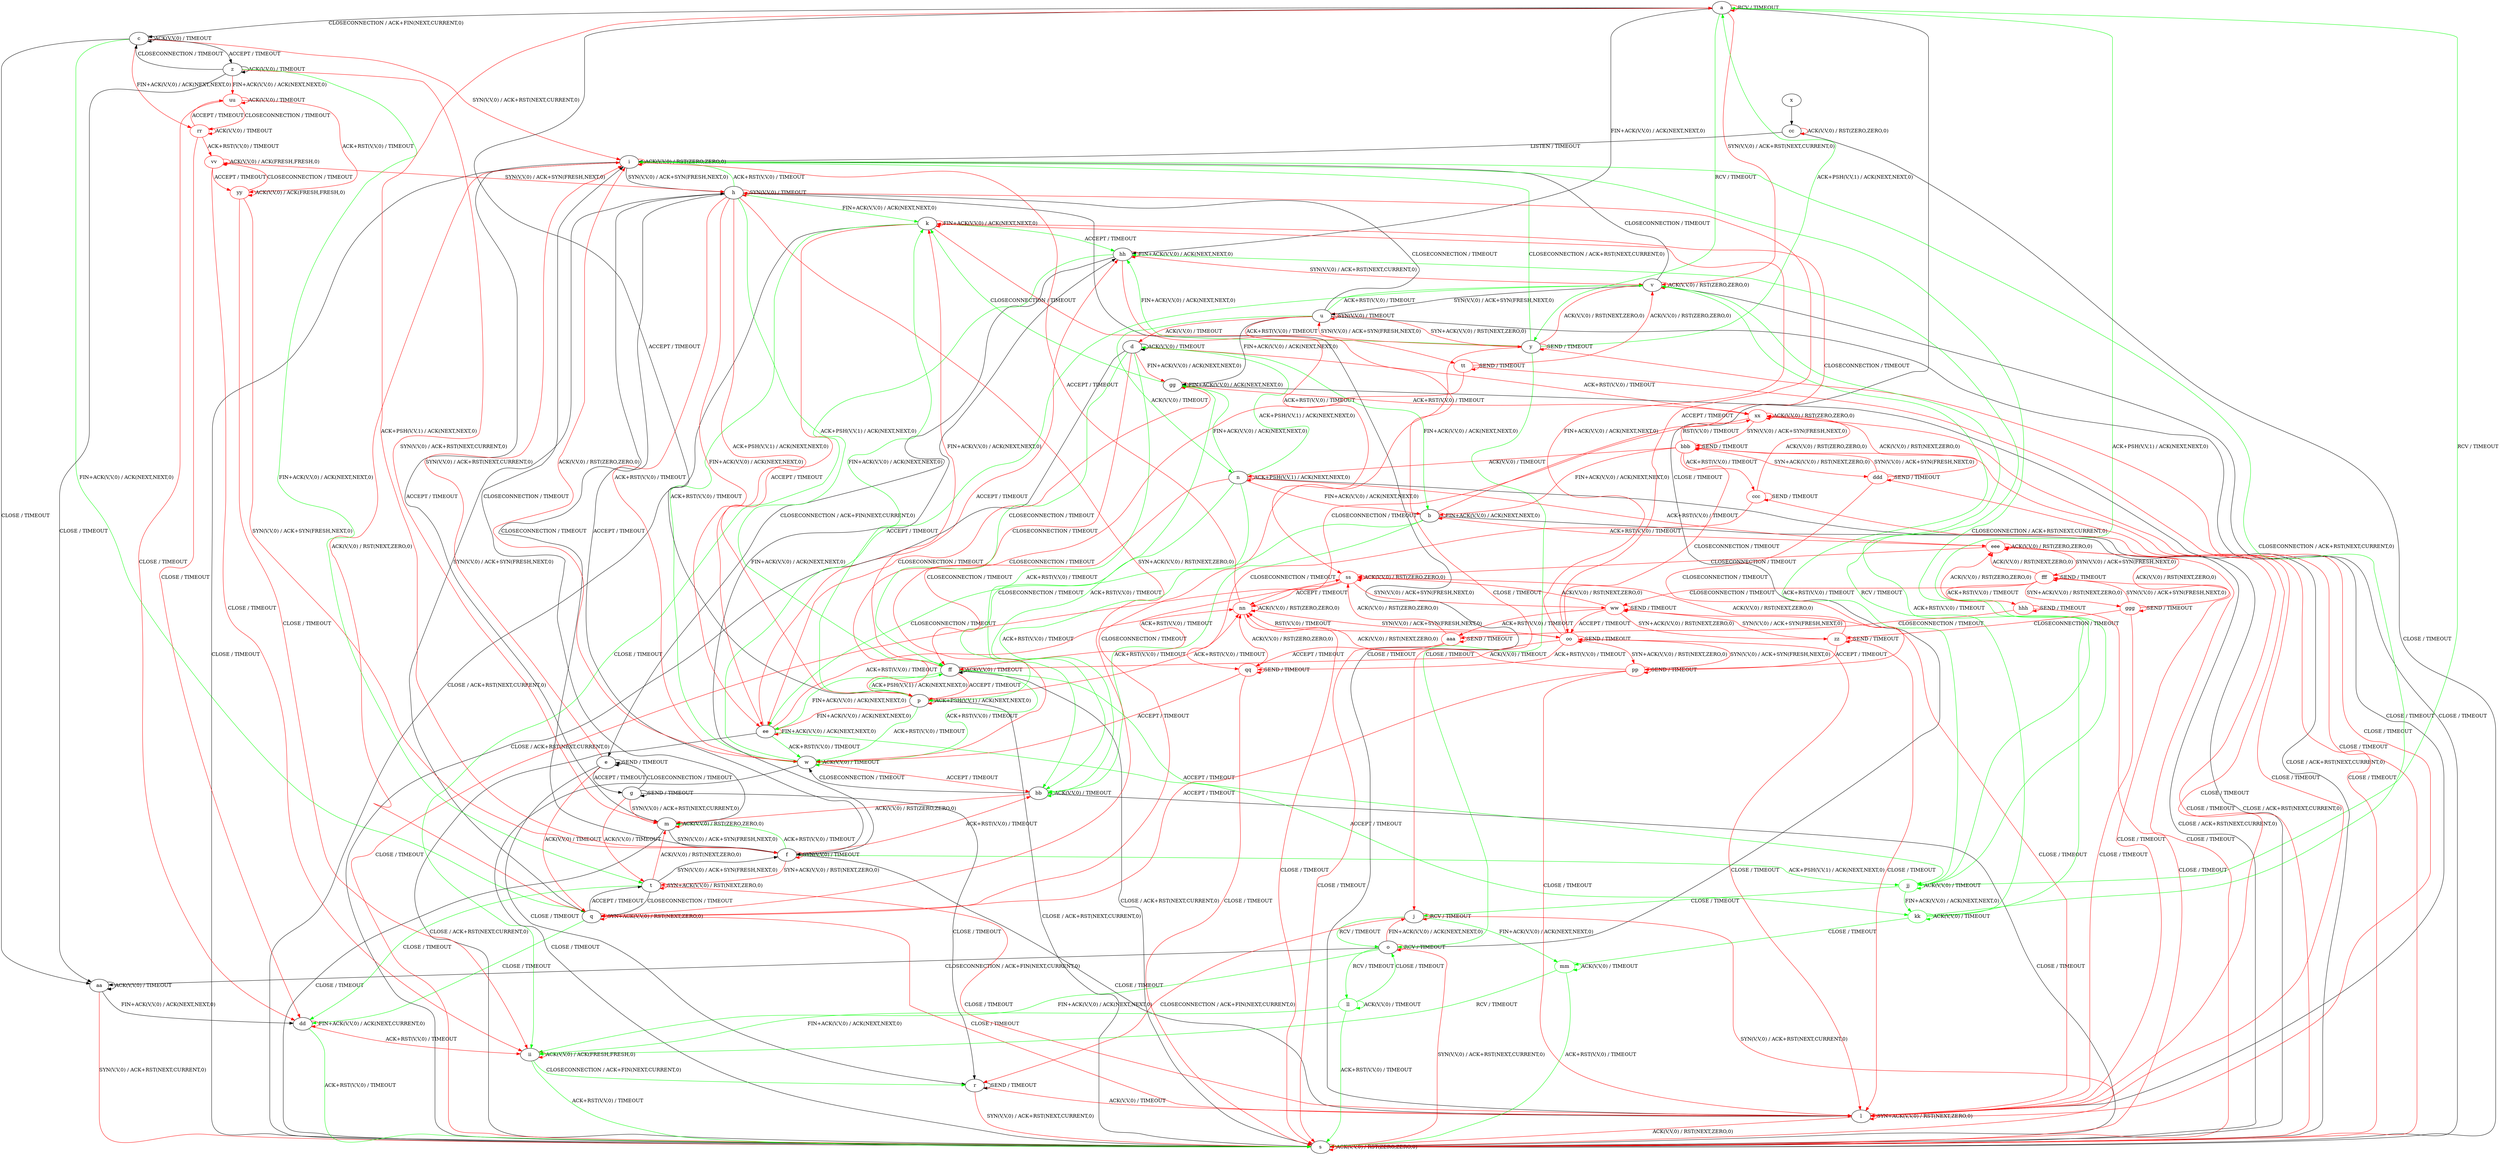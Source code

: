 digraph "" {
	graph ["Incoming time"=7.935426235198975,
		"Outgoing time"=10.862671136856079,
		Output="{'States': 60, 'Transitions': 945, 'Filename': '../results/tcp/TCP_FreeBSD_Server-TCP_Windows8_Server-cvc4-3.dot'}",
		Reference="{'States': 56, 'Transitions': 716, 'Filename': '../subjects/tcp/TCP_FreeBSD_Server.dot'}",
		Solver=cvc4,
		Updated="{'States': 39, 'Transitions': 495, 'Filename': '../subjects/tcp/TCP_Windows8_Server.dot'}",
		"f-measure"=0.4393063583815029,
		precision=0.5373737373737374,
		recall=0.3715083798882682
	];
	a -> a [key=0,
	color=red,
	label="RCV / TIMEOUT"];
a -> c [key=0,
label="CLOSECONNECTION / ACK+FIN(NEXT,CURRENT,0)"];
a -> o [key=0,
label="CLOSE / TIMEOUT"];
a -> v [key=0,
color=red,
label="SYN(V,V,0) / ACK+RST(NEXT,CURRENT,0)"];
a -> y [key=0,
color=green,
label="RCV / TIMEOUT"];
a -> hh [key=0,
label="FIN+ACK(V,V,0) / ACK(NEXT,NEXT,0)"];
jj [color=green];
a -> jj [key=0,
color=green,
label="ACK+PSH(V,V,1) / ACK(NEXT,NEXT,0)"];
b -> b [key=0,
color=red,
label="FIN+ACK(V,V,0) / ACK(NEXT,NEXT,0)"];
b -> k [key=0,
color=red,
label="CLOSECONNECTION / TIMEOUT"];
b -> s [key=0,
label="CLOSE / ACK+RST(NEXT,CURRENT,0)"];
b -> bb [key=0,
color=green,
label="ACK+RST(V,V,0) / TIMEOUT"];
b -> ee [key=0,
color=green,
label="CLOSECONNECTION / TIMEOUT"];
eee [color=red];
b -> eee [key=0,
color=red,
label="ACK+RST(V,V,0) / TIMEOUT"];
c -> c [key=0,
label="ACK(V,V,0) / TIMEOUT"];
c -> i [key=0,
color=red,
label="SYN(V,V,0) / ACK+RST(NEXT,CURRENT,0)"];
c -> q [key=0,
color=green,
label="FIN+ACK(V,V,0) / ACK(NEXT,NEXT,0)"];
c -> z [key=0,
label="ACCEPT / TIMEOUT"];
c -> aa [key=0,
label="CLOSE / TIMEOUT"];
rr [color=red];
c -> rr [key=0,
color=red,
label="FIN+ACK(V,V,0) / ACK(NEXT,NEXT,0)"];
d -> b [key=0,
color=green,
label="FIN+ACK(V,V,0) / ACK(NEXT,NEXT,0)"];
d -> d [key=0,
label="ACK(V,V,0) / TIMEOUT"];
d -> p [key=0,
color=red,
label="CLOSECONNECTION / TIMEOUT"];
d -> s [key=0,
label="CLOSE / ACK+RST(NEXT,CURRENT,0)"];
d -> bb [key=0,
color=green,
label="ACK+RST(V,V,0) / TIMEOUT"];
d -> ff [key=0,
color=green,
label="CLOSECONNECTION / TIMEOUT"];
d -> gg [key=0,
color=red,
label="FIN+ACK(V,V,0) / ACK(NEXT,NEXT,0)"];
xx [color=red];
d -> xx [key=0,
color=red,
label="ACK+RST(V,V,0) / TIMEOUT"];
e -> e [key=0,
label="SEND / TIMEOUT"];
e -> g [key=0,
label="ACCEPT / TIMEOUT"];
e -> i [key=0,
color=red,
label="SYN(V,V,0) / ACK+RST(NEXT,CURRENT,0)"];
e -> q [key=0,
color=red,
label="ACK(V,V,0) / TIMEOUT"];
e -> r [key=0,
label="CLOSE / TIMEOUT"];
f -> a [key=0,
color=red,
label="ACK+PSH(V,V,1) / ACK(NEXT,NEXT,0)"];
f -> f [key=0,
color=red,
label="SYN(V,V,0) / TIMEOUT"];
f -> h [key=0,
label="CLOSECONNECTION / TIMEOUT"];
f -> l [key=0,
label="CLOSE / TIMEOUT"];
f -> m [key=0,
color=green,
label="ACK+RST(V,V,0) / TIMEOUT"];
f -> t [key=0,
color=red,
label="SYN+ACK(V,V,0) / RST(NEXT,ZERO,0)"];
f -> bb [key=0,
color=red,
label="ACK+RST(V,V,0) / TIMEOUT"];
f -> hh [key=0,
label="FIN+ACK(V,V,0) / ACK(NEXT,NEXT,0)"];
f -> jj [key=0,
color=green,
label="ACK+PSH(V,V,1) / ACK(NEXT,NEXT,0)"];
g -> e [key=0,
label="CLOSECONNECTION / TIMEOUT"];
g -> g [key=0,
label="SEND / TIMEOUT"];
g -> m [key=0,
color=red,
label="SYN(V,V,0) / ACK+RST(NEXT,CURRENT,0)"];
g -> r [key=0,
label="CLOSE / TIMEOUT"];
g -> t [key=0,
color=red,
label="ACK(V,V,0) / TIMEOUT"];
h -> f [key=0,
label="ACCEPT / TIMEOUT"];
h -> h [key=0,
color=red,
label="SYN(V,V,0) / TIMEOUT"];
h -> i [key=0,
color=green,
label="ACK+RST(V,V,0) / TIMEOUT"];
h -> k [key=0,
color=green,
label="FIN+ACK(V,V,0) / ACK(NEXT,NEXT,0)"];
h -> l [key=0,
label="CLOSE / TIMEOUT"];
h -> p [key=0,
color=red,
label="ACK+PSH(V,V,1) / ACK(NEXT,NEXT,0)"];
h -> q [key=0,
color=red,
label="SYN+ACK(V,V,0) / RST(NEXT,ZERO,0)"];
h -> w [key=0,
color=red,
label="ACK+RST(V,V,0) / TIMEOUT"];
h -> ee [key=0,
color=red,
label="FIN+ACK(V,V,0) / ACK(NEXT,NEXT,0)"];
h -> ff [key=0,
color=green,
label="ACK+PSH(V,V,1) / ACK(NEXT,NEXT,0)"];
i -> h [key=0,
label="SYN(V,V,0) / ACK+SYN(FRESH,NEXT,0)"];
i -> i [key=0,
color=red,
label="ACK(V,V,0) / RST(ZERO,ZERO,0)"];
i -> m [key=0,
label="ACCEPT / TIMEOUT"];
i -> s [key=0,
label="CLOSE / TIMEOUT"];
j -> j [key=0,
color=red,
label="RCV / TIMEOUT"];
j -> o [key=0,
color=green,
label="RCV / TIMEOUT"];
j -> r [key=0,
color=red,
label="CLOSECONNECTION / ACK+FIN(NEXT,CURRENT,0)"];
j -> s [key=0,
color=red,
label="SYN(V,V,0) / ACK+RST(NEXT,CURRENT,0)"];
mm [color=green];
j -> mm [key=0,
color=green,
label="FIN+ACK(V,V,0) / ACK(NEXT,NEXT,0)"];
k -> k [key=0,
color=red,
label="FIN+ACK(V,V,0) / ACK(NEXT,NEXT,0)"];
k -> s [key=0,
label="CLOSE / ACK+RST(NEXT,CURRENT,0)"];
k -> w [key=0,
color=green,
label="ACK+RST(V,V,0) / TIMEOUT"];
k -> ee [key=0,
color=red,
label="ACCEPT / TIMEOUT"];
k -> hh [key=0,
color=green,
label="ACCEPT / TIMEOUT"];
ss [color=red];
k -> ss [key=0,
color=red,
label="ACK+RST(V,V,0) / TIMEOUT"];
l -> l [key=0,
color=red,
label="SYN+ACK(V,V,0) / RST(NEXT,ZERO,0)"];
l -> s [key=0,
color=red,
label="ACK(V,V,0) / RST(NEXT,ZERO,0)"];
m -> f [key=0,
label="SYN(V,V,0) / ACK+SYN(FRESH,NEXT,0)"];
m -> i [key=0,
label="CLOSECONNECTION / TIMEOUT"];
m -> m [key=0,
color=red,
label="ACK(V,V,0) / RST(ZERO,ZERO,0)"];
m -> s [key=0,
label="CLOSE / TIMEOUT"];
n -> b [key=0,
color=red,
label="FIN+ACK(V,V,0) / ACK(NEXT,NEXT,0)"];
n -> d [key=0,
color=green,
label="ACK+PSH(V,V,1) / ACK(NEXT,NEXT,0)"];
n -> n [key=0,
color=red,
label="ACK+PSH(V,V,1) / ACK(NEXT,NEXT,0)"];
n -> p [key=0,
color=green,
label="CLOSECONNECTION / TIMEOUT"];
n -> s [key=0,
label="CLOSE / ACK+RST(NEXT,CURRENT,0)"];
n -> bb [key=0,
color=green,
label="ACK+RST(V,V,0) / TIMEOUT"];
n -> ff [key=0,
color=red,
label="CLOSECONNECTION / TIMEOUT"];
n -> gg [key=0,
color=green,
label="FIN+ACK(V,V,0) / ACK(NEXT,NEXT,0)"];
n -> eee [key=0,
color=red,
label="ACK+RST(V,V,0) / TIMEOUT"];
o -> j [key=0,
color=red,
label="FIN+ACK(V,V,0) / ACK(NEXT,NEXT,0)"];
o -> o [key=0,
color=red,
label="RCV / TIMEOUT"];
o -> s [key=0,
color=red,
label="SYN(V,V,0) / ACK+RST(NEXT,CURRENT,0)"];
o -> aa [key=0,
label="CLOSECONNECTION / ACK+FIN(NEXT,CURRENT,0)"];
o -> ii [key=0,
color=green,
label="FIN+ACK(V,V,0) / ACK(NEXT,NEXT,0)"];
ll [color=green];
o -> ll [key=0,
color=green,
label="RCV / TIMEOUT"];
p -> a [key=0,
label="ACCEPT / TIMEOUT"];
p -> k [key=0,
color=green,
label="FIN+ACK(V,V,0) / ACK(NEXT,NEXT,0)"];
p -> p [key=0,
color=red,
label="ACK+PSH(V,V,1) / ACK(NEXT,NEXT,0)"];
p -> s [key=0,
label="CLOSE / ACK+RST(NEXT,CURRENT,0)"];
p -> w [key=0,
color=green,
label="ACK+RST(V,V,0) / TIMEOUT"];
p -> ee [key=0,
color=red,
label="FIN+ACK(V,V,0) / ACK(NEXT,NEXT,0)"];
p -> ff [key=0,
color=green,
label="ACK+PSH(V,V,1) / ACK(NEXT,NEXT,0)"];
nn [color=red];
p -> nn [key=0,
color=red,
label="ACK+RST(V,V,0) / TIMEOUT"];
q -> h [key=0,
label="SYN(V,V,0) / ACK+SYN(FRESH,NEXT,0)"];
q -> i [key=0,
color=red,
label="ACK(V,V,0) / RST(NEXT,ZERO,0)"];
q -> l [key=0,
color=red,
label="CLOSE / TIMEOUT"];
q -> q [key=0,
color=red,
label="SYN+ACK(V,V,0) / RST(NEXT,ZERO,0)"];
q -> t [key=0,
label="ACCEPT / TIMEOUT"];
q -> dd [key=0,
color=green,
label="CLOSE / TIMEOUT"];
r -> l [key=0,
color=red,
label="ACK(V,V,0) / TIMEOUT"];
r -> r [key=0,
label="SEND / TIMEOUT"];
r -> s [key=0,
color=red,
label="SYN(V,V,0) / ACK+RST(NEXT,CURRENT,0)"];
s -> s [key=0,
color=red,
label="ACK(V,V,0) / RST(ZERO,ZERO,0)"];
t -> f [key=0,
label="SYN(V,V,0) / ACK+SYN(FRESH,NEXT,0)"];
t -> l [key=0,
color=red,
label="CLOSE / TIMEOUT"];
t -> m [key=0,
color=red,
label="ACK(V,V,0) / RST(NEXT,ZERO,0)"];
t -> q [key=0,
label="CLOSECONNECTION / TIMEOUT"];
t -> t [key=0,
color=red,
label="SYN+ACK(V,V,0) / RST(NEXT,ZERO,0)"];
t -> dd [key=0,
color=green,
label="CLOSE / TIMEOUT"];
u -> d [key=0,
color=red,
label="ACK(V,V,0) / TIMEOUT"];
u -> h [key=0,
label="CLOSECONNECTION / TIMEOUT"];
u -> l [key=0,
label="CLOSE / TIMEOUT"];
u -> n [key=0,
color=green,
label="ACK(V,V,0) / TIMEOUT"];
u -> u [key=0,
color=red,
label="SYN(V,V,0) / TIMEOUT"];
u -> v [key=0,
color=green,
label="ACK+RST(V,V,0) / TIMEOUT"];
u -> y [key=0,
color=red,
label="SYN+ACK(V,V,0) / RST(NEXT,ZERO,0)"];
u -> gg [key=0,
label="FIN+ACK(V,V,0) / ACK(NEXT,NEXT,0)"];
tt [color=red];
u -> tt [key=0,
color=red,
label="ACK+RST(V,V,0) / TIMEOUT"];
v -> i [key=0,
label="CLOSECONNECTION / TIMEOUT"];
v -> s [key=0,
label="CLOSE / TIMEOUT"];
v -> u [key=0,
label="SYN(V,V,0) / ACK+SYN(FRESH,NEXT,0)"];
v -> v [key=0,
color=red,
label="ACK(V,V,0) / RST(ZERO,ZERO,0)"];
w -> i [key=0,
color=red,
label="ACK(V,V,0) / RST(ZERO,ZERO,0)"];
w -> s [key=0,
label="CLOSE / TIMEOUT"];
w -> v [key=0,
color=green,
label="ACCEPT / TIMEOUT"];
w -> w [key=0,
color=green,
label="ACK(V,V,0) / TIMEOUT"];
w -> bb [key=0,
color=red,
label="ACCEPT / TIMEOUT"];
x -> cc [key=0];
y -> a [key=0,
color=green,
label="ACK+PSH(V,V,1) / ACK(NEXT,NEXT,0)"];
y -> i [key=0,
color=green,
label="CLOSECONNECTION / ACK+RST(NEXT,CURRENT,0)"];
y -> l [key=0,
color=red,
label="CLOSE / TIMEOUT"];
y -> o [key=0,
color=green,
label="CLOSE / TIMEOUT"];
y -> q [key=0,
color=red,
label="CLOSECONNECTION / TIMEOUT"];
y -> u [key=0,
color=red,
label="SYN(V,V,0) / ACK+SYN(FRESH,NEXT,0)"];
y -> v [key=0,
color=red,
label="ACK(V,V,0) / RST(NEXT,ZERO,0)"];
y -> y [key=0,
color=red,
label="SEND / TIMEOUT"];
y -> hh [key=0,
color=green,
label="FIN+ACK(V,V,0) / ACK(NEXT,NEXT,0)"];
z -> c [key=0,
label="CLOSECONNECTION / TIMEOUT"];
z -> m [key=0,
color=red,
label="SYN(V,V,0) / ACK+RST(NEXT,CURRENT,0)"];
z -> t [key=0,
color=green,
label="FIN+ACK(V,V,0) / ACK(NEXT,NEXT,0)"];
z -> z [key=0,
label="ACK(V,V,0) / TIMEOUT"];
z -> aa [key=0,
label="CLOSE / TIMEOUT"];
uu [color=red];
z -> uu [key=0,
color=red,
label="FIN+ACK(V,V,0) / ACK(NEXT,NEXT,0)"];
aa -> s [key=0,
color=red,
label="SYN(V,V,0) / ACK+RST(NEXT,CURRENT,0)"];
aa -> aa [key=0,
label="ACK(V,V,0) / TIMEOUT"];
aa -> dd [key=0,
label="FIN+ACK(V,V,0) / ACK(NEXT,NEXT,0)"];
bb -> m [key=0,
color=red,
label="ACK(V,V,0) / RST(ZERO,ZERO,0)"];
bb -> s [key=0,
label="CLOSE / TIMEOUT"];
bb -> w [key=0,
label="CLOSECONNECTION / TIMEOUT"];
bb -> bb [key=0,
color=green,
label="ACK(V,V,0) / TIMEOUT"];
cc -> i [key=0,
label="LISTEN / TIMEOUT"];
cc -> s [key=0,
label="CLOSE / TIMEOUT"];
cc -> cc [key=0,
color=red,
label="ACK(V,V,0) / RST(ZERO,ZERO,0)"];
dd -> s [key=0,
color=green,
label="ACK+RST(V,V,0) / TIMEOUT"];
dd -> dd [key=0,
color=red,
label="FIN+ACK(V,V,0) / ACK(NEXT,CURRENT,0)"];
dd -> ii [key=0,
color=red,
label="ACK+RST(V,V,0) / TIMEOUT"];
ee -> s [key=0,
label="CLOSE / ACK+RST(NEXT,CURRENT,0)"];
ee -> w [key=0,
color=green,
label="ACK+RST(V,V,0) / TIMEOUT"];
ee -> ee [key=0,
color=red,
label="FIN+ACK(V,V,0) / ACK(NEXT,NEXT,0)"];
ee -> hh [key=0,
color=red,
label="ACCEPT / TIMEOUT"];
kk [color=green];
ee -> kk [key=0,
color=green,
label="ACCEPT / TIMEOUT"];
ee -> nn [key=0,
color=red,
label="ACK+RST(V,V,0) / TIMEOUT"];
ff -> k [key=0,
color=red,
label="FIN+ACK(V,V,0) / ACK(NEXT,NEXT,0)"];
ff -> p [key=0,
color=red,
label="ACCEPT / TIMEOUT"];
ff -> s [key=0,
label="CLOSE / ACK+RST(NEXT,CURRENT,0)"];
ff -> w [key=0,
color=green,
label="ACK+RST(V,V,0) / TIMEOUT"];
ff -> ee [key=0,
color=green,
label="FIN+ACK(V,V,0) / ACK(NEXT,NEXT,0)"];
ff -> ff [key=0,
label="ACK(V,V,0) / TIMEOUT"];
ff -> jj [key=0,
color=green,
label="ACCEPT / TIMEOUT"];
ff -> ss [key=0,
color=red,
label="ACK+RST(V,V,0) / TIMEOUT"];
gg -> k [key=0,
color=green,
label="CLOSECONNECTION / TIMEOUT"];
gg -> s [key=0,
label="CLOSE / ACK+RST(NEXT,CURRENT,0)"];
gg -> bb [key=0,
color=green,
label="ACK+RST(V,V,0) / TIMEOUT"];
gg -> ee [key=0,
color=red,
label="CLOSECONNECTION / TIMEOUT"];
gg -> gg [key=0,
color=red,
label="FIN+ACK(V,V,0) / ACK(NEXT,NEXT,0)"];
gg -> xx [key=0,
color=red,
label="ACK+RST(V,V,0) / TIMEOUT"];
hh -> e [key=0,
label="CLOSECONNECTION / ACK+FIN(NEXT,CURRENT,0)"];
hh -> j [key=0,
color=red,
label="CLOSE / TIMEOUT"];
hh -> v [key=0,
color=red,
label="SYN(V,V,0) / ACK+RST(NEXT,CURRENT,0)"];
hh -> hh [key=0,
color=red,
label="FIN+ACK(V,V,0) / ACK(NEXT,NEXT,0)"];
hh -> ii [key=0,
color=green,
label="CLOSE / TIMEOUT"];
ii -> r [key=0,
color=green,
label="CLOSECONNECTION / ACK+FIN(NEXT,CURRENT,0)"];
ii -> s [key=0,
color=green,
label="ACK+RST(V,V,0) / TIMEOUT"];
ii -> ii [key=0,
color=red,
label="ACK(V,V,0) / ACK(FRESH,FRESH,0)"];
jj -> a [key=0,
color=green,
label="RCV / TIMEOUT"];
jj -> i [key=0,
color=green,
label="CLOSECONNECTION / ACK+RST(NEXT,CURRENT,0)"];
jj -> j [key=0,
color=green,
label="CLOSE / TIMEOUT"];
jj -> v [key=0,
color=green,
label="ACK+RST(V,V,0) / TIMEOUT"];
jj -> jj [key=0,
color=green,
label="ACK(V,V,0) / TIMEOUT"];
jj -> kk [key=0,
color=green,
label="FIN+ACK(V,V,0) / ACK(NEXT,NEXT,0)"];
kk -> i [key=0,
color=green,
label="CLOSECONNECTION / ACK+RST(NEXT,CURRENT,0)"];
kk -> v [key=0,
color=green,
label="ACK+RST(V,V,0) / TIMEOUT"];
kk -> hh [key=0,
color=green,
label="RCV / TIMEOUT"];
kk -> kk [key=0,
color=green,
label="ACK(V,V,0) / TIMEOUT"];
kk -> mm [key=0,
color=green,
label="CLOSE / TIMEOUT"];
ll -> o [key=0,
color=green,
label="CLOSE / TIMEOUT"];
ll -> s [key=0,
color=green,
label="ACK+RST(V,V,0) / TIMEOUT"];
ll -> ii [key=0,
color=green,
label="FIN+ACK(V,V,0) / ACK(NEXT,NEXT,0)"];
ll -> ll [key=0,
color=green,
label="ACK(V,V,0) / TIMEOUT"];
mm -> s [key=0,
color=green,
label="ACK+RST(V,V,0) / TIMEOUT"];
mm -> ii [key=0,
color=green,
label="RCV / TIMEOUT"];
mm -> mm [key=0,
color=green,
label="ACK(V,V,0) / TIMEOUT"];
nn -> i [key=0,
color=red,
label="ACCEPT / TIMEOUT"];
nn -> s [key=0,
color=red,
label="CLOSE / TIMEOUT"];
nn -> nn [key=0,
color=red,
label="ACK(V,V,0) / RST(ZERO,ZERO,0)"];
oo [color=red];
nn -> oo [key=0,
color=red,
label="SYN(V,V,0) / ACK+SYN(FRESH,NEXT,0)"];
oo -> h [key=0,
color=red,
label="ACCEPT / TIMEOUT"];
oo -> k [key=0,
color=red,
label="FIN+ACK(V,V,0) / ACK(NEXT,NEXT,0)"];
oo -> l [key=0,
color=red,
label="CLOSE / TIMEOUT"];
oo -> ff [key=0,
color=red,
label="ACK(V,V,0) / TIMEOUT"];
oo -> nn [key=0,
color=red,
label="RST(V,V,0) / TIMEOUT"];
oo -> oo [key=0,
color=red,
label="SEND / TIMEOUT"];
pp [color=red];
oo -> pp [key=0,
color=red,
label="SYN+ACK(V,V,0) / RST(NEXT,ZERO,0)"];
qq [color=red];
oo -> qq [key=0,
color=red,
label="ACK+RST(V,V,0) / TIMEOUT"];
pp -> l [key=0,
color=red,
label="CLOSE / TIMEOUT"];
pp -> q [key=0,
color=red,
label="ACCEPT / TIMEOUT"];
pp -> nn [key=0,
color=red,
label="ACK(V,V,0) / RST(NEXT,ZERO,0)"];
pp -> oo [key=0,
color=red,
label="SYN(V,V,0) / ACK+SYN(FRESH,NEXT,0)"];
pp -> pp [key=0,
color=red,
label="SEND / TIMEOUT"];
qq -> s [key=0,
color=red,
label="CLOSE / TIMEOUT"];
qq -> w [key=0,
color=red,
label="ACCEPT / TIMEOUT"];
qq -> nn [key=0,
color=red,
label="ACK(V,V,0) / RST(ZERO,ZERO,0)"];
qq -> qq [key=0,
color=red,
label="SEND / TIMEOUT"];
rr -> dd [key=0,
color=red,
label="CLOSE / TIMEOUT"];
rr -> rr [key=0,
color=red,
label="ACK(V,V,0) / TIMEOUT"];
rr -> uu [key=0,
color=red,
label="ACCEPT / TIMEOUT"];
vv [color=red];
rr -> vv [key=0,
color=red,
label="ACK+RST(V,V,0) / TIMEOUT"];
ss -> s [key=0,
color=red,
label="CLOSE / TIMEOUT"];
ss -> nn [key=0,
color=red,
label="ACCEPT / TIMEOUT"];
ss -> ss [key=0,
color=red,
label="ACK(V,V,0) / RST(ZERO,ZERO,0)"];
ww [color=red];
ss -> ww [key=0,
color=red,
label="SYN(V,V,0) / ACK+SYN(FRESH,NEXT,0)"];
tt -> s [key=0,
color=red,
label="CLOSE / TIMEOUT"];
tt -> v [key=0,
color=red,
label="ACK(V,V,0) / RST(ZERO,ZERO,0)"];
tt -> w [key=0,
color=red,
label="CLOSECONNECTION / TIMEOUT"];
tt -> tt [key=0,
color=red,
label="SEND / TIMEOUT"];
uu -> dd [key=0,
color=red,
label="CLOSE / TIMEOUT"];
uu -> rr [key=0,
color=red,
label="CLOSECONNECTION / TIMEOUT"];
uu -> uu [key=0,
color=red,
label="ACK(V,V,0) / TIMEOUT"];
yy [color=red];
uu -> yy [key=0,
color=red,
label="ACK+RST(V,V,0) / TIMEOUT"];
vv -> h [key=0,
color=red,
label="SYN(V,V,0) / ACK+SYN(FRESH,NEXT,0)"];
vv -> ii [key=0,
color=red,
label="CLOSE / TIMEOUT"];
vv -> vv [key=0,
color=red,
label="ACK(V,V,0) / ACK(FRESH,FRESH,0)"];
vv -> yy [key=0,
color=red,
label="ACCEPT / TIMEOUT"];
ww -> l [key=0,
color=red,
label="CLOSE / TIMEOUT"];
ww -> oo [key=0,
color=red,
label="ACCEPT / TIMEOUT"];
ww -> ss [key=0,
color=red,
label="ACK(V,V,0) / RST(NEXT,ZERO,0)"];
ww -> ww [key=0,
color=red,
label="SEND / TIMEOUT"];
zz [color=red];
ww -> zz [key=0,
color=red,
label="SYN+ACK(V,V,0) / RST(NEXT,ZERO,0)"];
aaa [color=red];
ww -> aaa [key=0,
color=red,
label="ACK+RST(V,V,0) / TIMEOUT"];
xx -> s [key=0,
color=red,
label="CLOSE / TIMEOUT"];
xx -> nn [key=0,
color=red,
label="CLOSECONNECTION / TIMEOUT"];
xx -> xx [key=0,
color=red,
label="ACK(V,V,0) / RST(ZERO,ZERO,0)"];
bbb [color=red];
xx -> bbb [key=0,
color=red,
label="SYN(V,V,0) / ACK+SYN(FRESH,NEXT,0)"];
yy -> f [key=0,
color=red,
label="SYN(V,V,0) / ACK+SYN(FRESH,NEXT,0)"];
yy -> ii [key=0,
color=red,
label="CLOSE / TIMEOUT"];
yy -> vv [key=0,
color=red,
label="CLOSECONNECTION / TIMEOUT"];
yy -> yy [key=0,
color=red,
label="ACK(V,V,0) / ACK(FRESH,FRESH,0)"];
zz -> l [key=0,
color=red,
label="CLOSE / TIMEOUT"];
zz -> pp [key=0,
color=red,
label="ACCEPT / TIMEOUT"];
zz -> ss [key=0,
color=red,
label="ACK(V,V,0) / RST(NEXT,ZERO,0)"];
zz -> ww [key=0,
color=red,
label="SYN(V,V,0) / ACK+SYN(FRESH,NEXT,0)"];
zz -> zz [key=0,
color=red,
label="SEND / TIMEOUT"];
aaa -> s [key=0,
color=red,
label="CLOSE / TIMEOUT"];
aaa -> qq [key=0,
color=red,
label="ACCEPT / TIMEOUT"];
aaa -> ss [key=0,
color=red,
label="ACK(V,V,0) / RST(ZERO,ZERO,0)"];
aaa -> aaa [key=0,
color=red,
label="SEND / TIMEOUT"];
bbb -> b [key=0,
color=red,
label="FIN+ACK(V,V,0) / ACK(NEXT,NEXT,0)"];
bbb -> l [key=0,
color=red,
label="CLOSE / TIMEOUT"];
bbb -> n [key=0,
color=red,
label="ACK(V,V,0) / TIMEOUT"];
bbb -> oo [key=0,
color=red,
label="CLOSECONNECTION / TIMEOUT"];
bbb -> xx [key=0,
color=red,
label="RST(V,V,0) / TIMEOUT"];
bbb -> bbb [key=0,
color=red,
label="SEND / TIMEOUT"];
ccc [color=red];
bbb -> ccc [key=0,
color=red,
label="ACK+RST(V,V,0) / TIMEOUT"];
ddd [color=red];
bbb -> ddd [key=0,
color=red,
label="SYN+ACK(V,V,0) / RST(NEXT,ZERO,0)"];
ccc -> s [key=0,
color=red,
label="CLOSE / TIMEOUT"];
ccc -> qq [key=0,
color=red,
label="CLOSECONNECTION / TIMEOUT"];
ccc -> xx [key=0,
color=red,
label="ACK(V,V,0) / RST(ZERO,ZERO,0)"];
ccc -> ccc [key=0,
color=red,
label="SEND / TIMEOUT"];
ddd -> l [key=0,
color=red,
label="CLOSE / TIMEOUT"];
ddd -> pp [key=0,
color=red,
label="CLOSECONNECTION / TIMEOUT"];
ddd -> xx [key=0,
color=red,
label="ACK(V,V,0) / RST(NEXT,ZERO,0)"];
ddd -> bbb [key=0,
color=red,
label="SYN(V,V,0) / ACK+SYN(FRESH,NEXT,0)"];
ddd -> ddd [key=0,
color=red,
label="SEND / TIMEOUT"];
eee -> s [key=0,
color=red,
label="CLOSE / TIMEOUT"];
eee -> ss [key=0,
color=red,
label="CLOSECONNECTION / TIMEOUT"];
eee -> eee [key=0,
color=red,
label="ACK(V,V,0) / RST(ZERO,ZERO,0)"];
fff [color=red];
eee -> fff [key=0,
color=red,
label="SYN(V,V,0) / ACK+SYN(FRESH,NEXT,0)"];
fff -> l [key=0,
color=red,
label="CLOSE / TIMEOUT"];
fff -> ww [key=0,
color=red,
label="CLOSECONNECTION / TIMEOUT"];
fff -> eee [key=0,
color=red,
label="ACK(V,V,0) / RST(NEXT,ZERO,0)"];
fff -> fff [key=0,
color=red,
label="SEND / TIMEOUT"];
ggg [color=red];
fff -> ggg [key=0,
color=red,
label="SYN+ACK(V,V,0) / RST(NEXT,ZERO,0)"];
hhh [color=red];
fff -> hhh [key=0,
color=red,
label="ACK+RST(V,V,0) / TIMEOUT"];
ggg -> l [key=0,
color=red,
label="CLOSE / TIMEOUT"];
ggg -> zz [key=0,
color=red,
label="CLOSECONNECTION / TIMEOUT"];
ggg -> eee [key=0,
color=red,
label="ACK(V,V,0) / RST(NEXT,ZERO,0)"];
ggg -> fff [key=0,
color=red,
label="SYN(V,V,0) / ACK+SYN(FRESH,NEXT,0)"];
ggg -> ggg [key=0,
color=red,
label="SEND / TIMEOUT"];
hhh -> s [key=0,
color=red,
label="CLOSE / TIMEOUT"];
hhh -> aaa [key=0,
color=red,
label="CLOSECONNECTION / TIMEOUT"];
hhh -> eee [key=0,
color=red,
label="ACK(V,V,0) / RST(ZERO,ZERO,0)"];
hhh -> hhh [key=0,
color=red,
label="SEND / TIMEOUT"];
}
